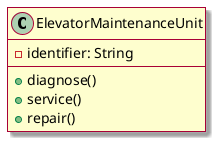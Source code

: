 @startuml

skin rose

class ElevatorMaintenanceUnit {
    - identifier: String

    + diagnose()
    + service()
    + repair()
}

@enduml